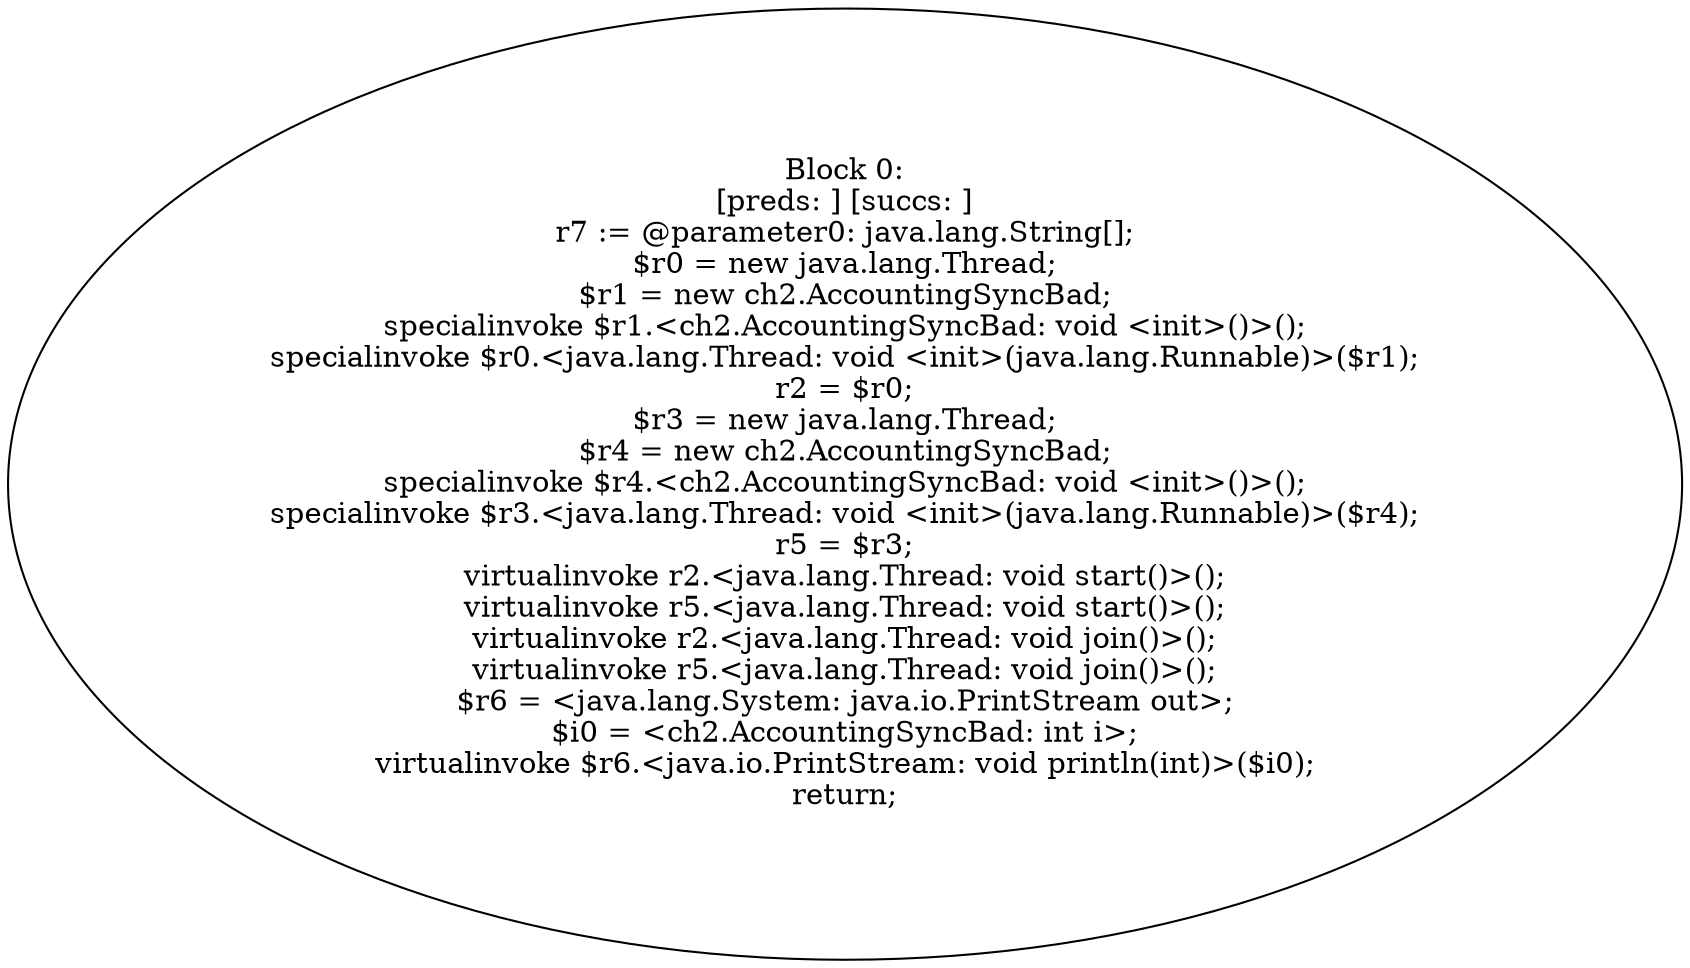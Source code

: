 digraph "unitGraph" {
    "Block 0:
[preds: ] [succs: ]
r7 := @parameter0: java.lang.String[];
$r0 = new java.lang.Thread;
$r1 = new ch2.AccountingSyncBad;
specialinvoke $r1.<ch2.AccountingSyncBad: void <init>()>();
specialinvoke $r0.<java.lang.Thread: void <init>(java.lang.Runnable)>($r1);
r2 = $r0;
$r3 = new java.lang.Thread;
$r4 = new ch2.AccountingSyncBad;
specialinvoke $r4.<ch2.AccountingSyncBad: void <init>()>();
specialinvoke $r3.<java.lang.Thread: void <init>(java.lang.Runnable)>($r4);
r5 = $r3;
virtualinvoke r2.<java.lang.Thread: void start()>();
virtualinvoke r5.<java.lang.Thread: void start()>();
virtualinvoke r2.<java.lang.Thread: void join()>();
virtualinvoke r5.<java.lang.Thread: void join()>();
$r6 = <java.lang.System: java.io.PrintStream out>;
$i0 = <ch2.AccountingSyncBad: int i>;
virtualinvoke $r6.<java.io.PrintStream: void println(int)>($i0);
return;
"
}
